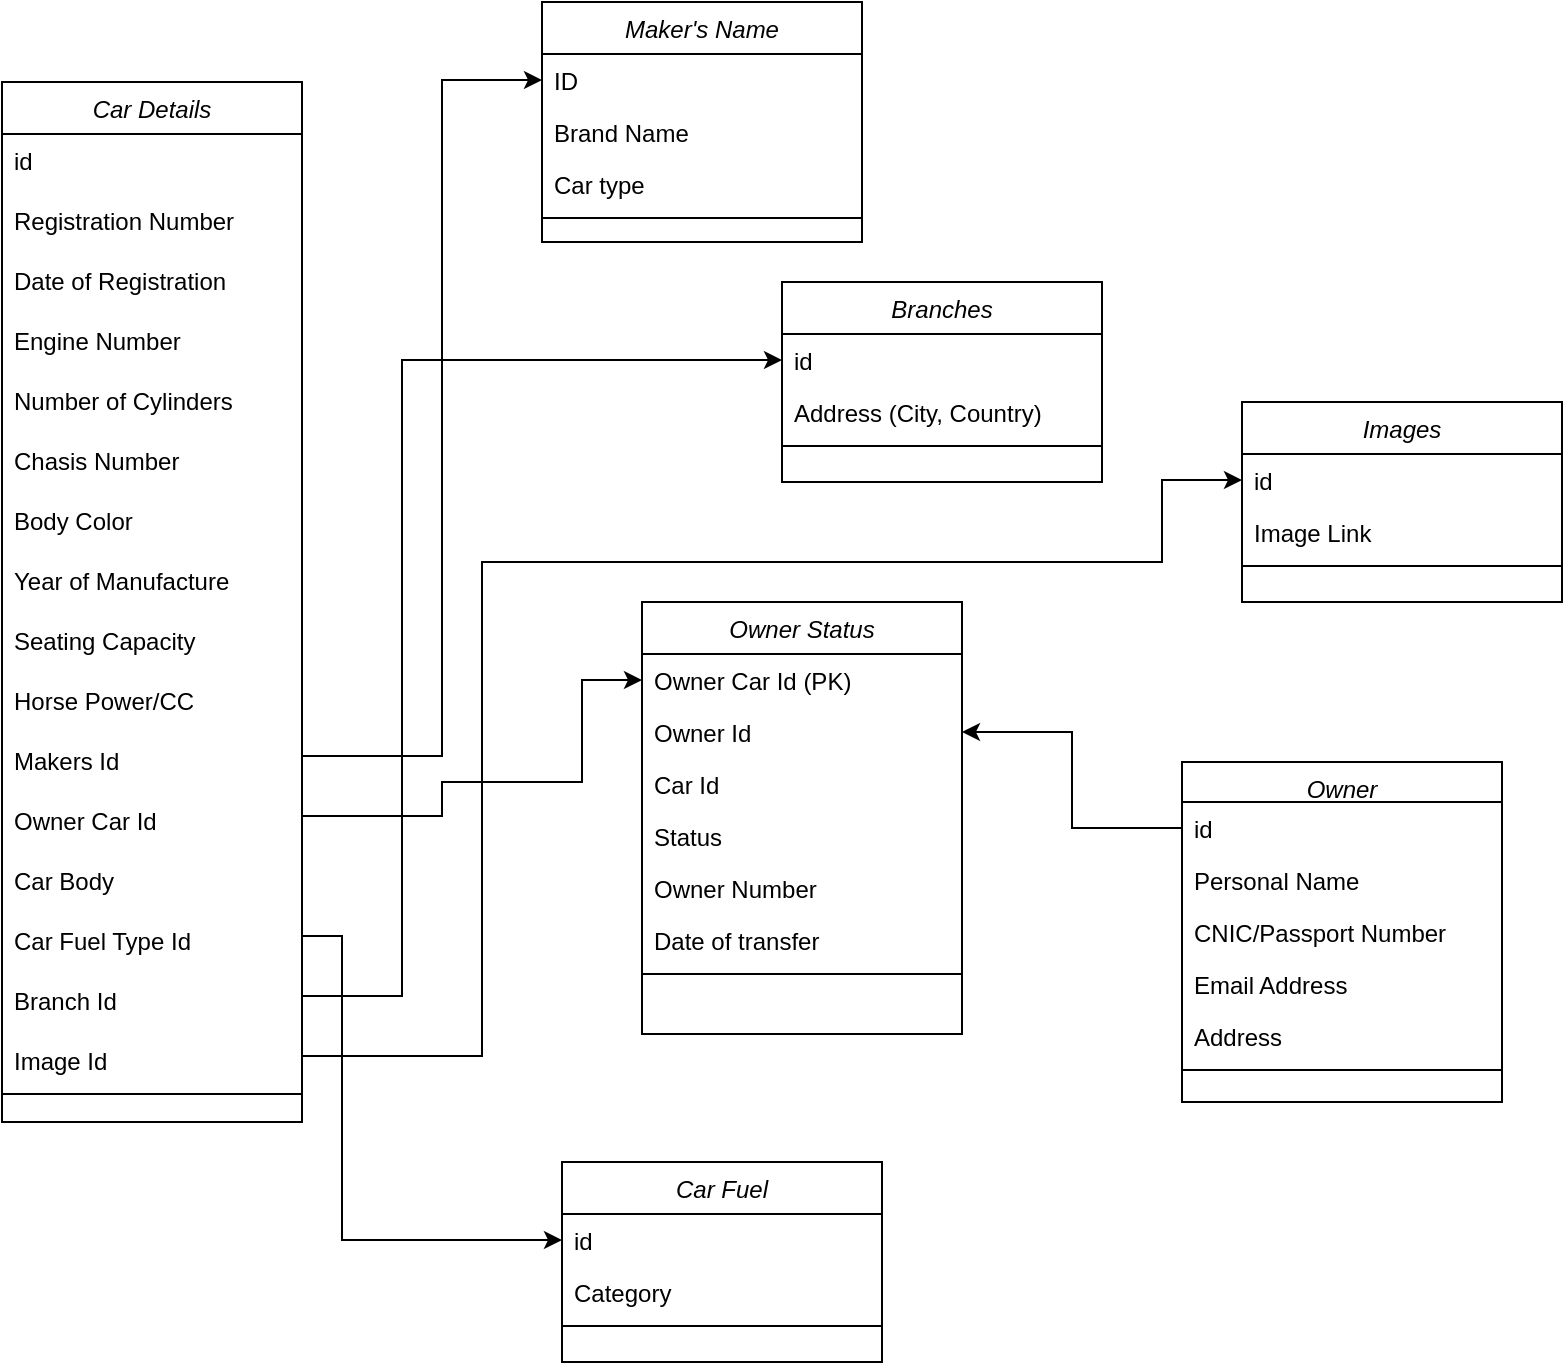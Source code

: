 <mxfile version="16.5.6" type="google"><diagram id="z8k_RgeGdZeduPFD4hUR" name="Page-1"><mxGraphModel dx="1597" dy="878" grid="1" gridSize="10" guides="1" tooltips="1" connect="1" arrows="1" fold="1" page="1" pageScale="1" pageWidth="850" pageHeight="1100" math="0" shadow="0"><root><mxCell id="0"/><mxCell id="1" parent="0"/><mxCell id="DzdeSSc_VJlLyanyhVsE-2" value="Car Details" style="swimlane;fontStyle=2;align=center;verticalAlign=top;childLayout=stackLayout;horizontal=1;startSize=26;horizontalStack=0;resizeParent=1;resizeLast=0;collapsible=1;marginBottom=0;rounded=0;shadow=0;strokeWidth=1;" vertex="1" parent="1"><mxGeometry x="30" y="100" width="150" height="520" as="geometry"><mxRectangle x="220" y="120" width="160" height="26" as="alternateBounds"/></mxGeometry></mxCell><mxCell id="DzdeSSc_VJlLyanyhVsE-3" value="id" style="text;align=left;verticalAlign=top;spacingLeft=4;spacingRight=4;overflow=hidden;rotatable=0;points=[[0,0.5],[1,0.5]];portConstraint=eastwest;" vertex="1" parent="DzdeSSc_VJlLyanyhVsE-2"><mxGeometry y="26" width="150" height="26" as="geometry"/></mxCell><mxCell id="DzdeSSc_VJlLyanyhVsE-25" value="Registration Number" style="text;html=1;strokeColor=none;fillColor=none;align=left;verticalAlign=top;whiteSpace=wrap;rounded=0;spacing=6;" vertex="1" parent="DzdeSSc_VJlLyanyhVsE-2"><mxGeometry y="52" width="150" height="30" as="geometry"/></mxCell><mxCell id="DzdeSSc_VJlLyanyhVsE-10" value="Date of Registration" style="text;html=1;strokeColor=none;fillColor=none;align=left;verticalAlign=top;whiteSpace=wrap;rounded=0;spacing=6;" vertex="1" parent="DzdeSSc_VJlLyanyhVsE-2"><mxGeometry y="82" width="150" height="30" as="geometry"/></mxCell><mxCell id="DzdeSSc_VJlLyanyhVsE-24" value="Engine Number" style="text;html=1;strokeColor=none;fillColor=none;align=left;verticalAlign=top;whiteSpace=wrap;rounded=0;spacing=6;" vertex="1" parent="DzdeSSc_VJlLyanyhVsE-2"><mxGeometry y="112" width="150" height="30" as="geometry"/></mxCell><mxCell id="DzdeSSc_VJlLyanyhVsE-9" value="Number of Cylinders" style="text;html=1;strokeColor=none;fillColor=none;align=left;verticalAlign=top;whiteSpace=wrap;rounded=0;spacing=6;" vertex="1" parent="DzdeSSc_VJlLyanyhVsE-2"><mxGeometry y="142" width="150" height="30" as="geometry"/></mxCell><mxCell id="DzdeSSc_VJlLyanyhVsE-12" value="Chasis Number" style="text;html=1;strokeColor=none;fillColor=none;align=left;verticalAlign=top;whiteSpace=wrap;rounded=0;spacing=6;" vertex="1" parent="DzdeSSc_VJlLyanyhVsE-2"><mxGeometry y="172" width="150" height="30" as="geometry"/></mxCell><mxCell id="DzdeSSc_VJlLyanyhVsE-13" value="Body Color" style="text;html=1;strokeColor=none;fillColor=none;align=left;verticalAlign=top;whiteSpace=wrap;rounded=0;spacing=6;" vertex="1" parent="DzdeSSc_VJlLyanyhVsE-2"><mxGeometry y="202" width="150" height="30" as="geometry"/></mxCell><mxCell id="DzdeSSc_VJlLyanyhVsE-15" value="Year of Manufacture" style="text;html=1;strokeColor=none;fillColor=none;align=left;verticalAlign=top;whiteSpace=wrap;rounded=0;spacing=6;" vertex="1" parent="DzdeSSc_VJlLyanyhVsE-2"><mxGeometry y="232" width="150" height="30" as="geometry"/></mxCell><mxCell id="DzdeSSc_VJlLyanyhVsE-16" value="Seating Capacity" style="text;html=1;strokeColor=none;fillColor=none;align=left;verticalAlign=top;whiteSpace=wrap;rounded=0;spacing=6;" vertex="1" parent="DzdeSSc_VJlLyanyhVsE-2"><mxGeometry y="262" width="150" height="30" as="geometry"/></mxCell><mxCell id="DzdeSSc_VJlLyanyhVsE-17" value="Horse Power/CC" style="text;html=1;strokeColor=none;fillColor=none;align=left;verticalAlign=top;whiteSpace=wrap;rounded=0;spacing=6;" vertex="1" parent="DzdeSSc_VJlLyanyhVsE-2"><mxGeometry y="292" width="150" height="30" as="geometry"/></mxCell><mxCell id="DzdeSSc_VJlLyanyhVsE-14" value="Makers Id" style="text;html=1;strokeColor=none;fillColor=none;align=left;verticalAlign=top;whiteSpace=wrap;rounded=0;spacing=6;" vertex="1" parent="DzdeSSc_VJlLyanyhVsE-2"><mxGeometry y="322" width="150" height="30" as="geometry"/></mxCell><mxCell id="DzdeSSc_VJlLyanyhVsE-11" value="Owner Car Id" style="text;html=1;strokeColor=none;fillColor=none;align=left;verticalAlign=top;whiteSpace=wrap;rounded=0;spacing=6;" vertex="1" parent="DzdeSSc_VJlLyanyhVsE-2"><mxGeometry y="352" width="150" height="30" as="geometry"/></mxCell><mxCell id="DzdeSSc_VJlLyanyhVsE-21" value="Car Body" style="text;html=1;strokeColor=none;fillColor=none;align=left;verticalAlign=top;whiteSpace=wrap;rounded=0;spacing=6;" vertex="1" parent="DzdeSSc_VJlLyanyhVsE-2"><mxGeometry y="382" width="150" height="30" as="geometry"/></mxCell><mxCell id="DzdeSSc_VJlLyanyhVsE-22" value="Car Fuel Type Id" style="text;html=1;strokeColor=none;fillColor=none;align=left;verticalAlign=top;whiteSpace=wrap;rounded=0;spacing=6;" vertex="1" parent="DzdeSSc_VJlLyanyhVsE-2"><mxGeometry y="412" width="150" height="30" as="geometry"/></mxCell><mxCell id="DzdeSSc_VJlLyanyhVsE-20" value="Branch Id" style="text;html=1;strokeColor=none;fillColor=none;align=left;verticalAlign=top;whiteSpace=wrap;rounded=0;spacing=6;" vertex="1" parent="DzdeSSc_VJlLyanyhVsE-2"><mxGeometry y="442" width="150" height="30" as="geometry"/></mxCell><mxCell id="DzdeSSc_VJlLyanyhVsE-23" value="Image Id" style="text;html=1;strokeColor=none;fillColor=none;align=left;verticalAlign=top;whiteSpace=wrap;rounded=0;spacing=6;" vertex="1" parent="DzdeSSc_VJlLyanyhVsE-2"><mxGeometry y="472" width="150" height="30" as="geometry"/></mxCell><mxCell id="DzdeSSc_VJlLyanyhVsE-6" value="" style="line;html=1;strokeWidth=1;align=left;verticalAlign=middle;spacingTop=-1;spacingLeft=3;spacingRight=3;rotatable=0;labelPosition=right;points=[];portConstraint=eastwest;" vertex="1" parent="DzdeSSc_VJlLyanyhVsE-2"><mxGeometry y="502" width="150" height="8" as="geometry"/></mxCell><mxCell id="DzdeSSc_VJlLyanyhVsE-28" value="Maker's Name" style="swimlane;fontStyle=2;align=center;verticalAlign=top;childLayout=stackLayout;horizontal=1;startSize=26;horizontalStack=0;resizeParent=1;resizeLast=0;collapsible=1;marginBottom=0;rounded=0;shadow=0;strokeWidth=1;" vertex="1" parent="1"><mxGeometry x="300" y="60" width="160" height="120" as="geometry"><mxRectangle x="220" y="120" width="160" height="26" as="alternateBounds"/></mxGeometry></mxCell><mxCell id="DzdeSSc_VJlLyanyhVsE-29" value="ID" style="text;align=left;verticalAlign=top;spacingLeft=4;spacingRight=4;overflow=hidden;rotatable=0;points=[[0,0.5],[1,0.5]];portConstraint=eastwest;" vertex="1" parent="DzdeSSc_VJlLyanyhVsE-28"><mxGeometry y="26" width="160" height="26" as="geometry"/></mxCell><mxCell id="DzdeSSc_VJlLyanyhVsE-30" value="Brand Name" style="text;align=left;verticalAlign=top;spacingLeft=4;spacingRight=4;overflow=hidden;rotatable=0;points=[[0,0.5],[1,0.5]];portConstraint=eastwest;rounded=0;shadow=0;html=0;" vertex="1" parent="DzdeSSc_VJlLyanyhVsE-28"><mxGeometry y="52" width="160" height="26" as="geometry"/></mxCell><mxCell id="DzdeSSc_VJlLyanyhVsE-31" value="Car type" style="text;align=left;verticalAlign=top;spacingLeft=4;spacingRight=4;overflow=hidden;rotatable=0;points=[[0,0.5],[1,0.5]];portConstraint=eastwest;rounded=0;shadow=0;html=0;" vertex="1" parent="DzdeSSc_VJlLyanyhVsE-28"><mxGeometry y="78" width="160" height="26" as="geometry"/></mxCell><mxCell id="DzdeSSc_VJlLyanyhVsE-32" value="" style="line;html=1;strokeWidth=1;align=left;verticalAlign=middle;spacingTop=-1;spacingLeft=3;spacingRight=3;rotatable=0;labelPosition=right;points=[];portConstraint=eastwest;" vertex="1" parent="DzdeSSc_VJlLyanyhVsE-28"><mxGeometry y="104" width="160" height="8" as="geometry"/></mxCell><mxCell id="DzdeSSc_VJlLyanyhVsE-34" value="Branches" style="swimlane;fontStyle=2;align=center;verticalAlign=top;childLayout=stackLayout;horizontal=1;startSize=26;horizontalStack=0;resizeParent=1;resizeLast=0;collapsible=1;marginBottom=0;rounded=0;shadow=0;strokeWidth=1;" vertex="1" parent="1"><mxGeometry x="420" y="200" width="160" height="100" as="geometry"><mxRectangle x="220" y="120" width="160" height="26" as="alternateBounds"/></mxGeometry></mxCell><mxCell id="DzdeSSc_VJlLyanyhVsE-35" value="id" style="text;align=left;verticalAlign=top;spacingLeft=4;spacingRight=4;overflow=hidden;rotatable=0;points=[[0,0.5],[1,0.5]];portConstraint=eastwest;" vertex="1" parent="DzdeSSc_VJlLyanyhVsE-34"><mxGeometry y="26" width="160" height="26" as="geometry"/></mxCell><mxCell id="DzdeSSc_VJlLyanyhVsE-36" value="Address (City, Country)" style="text;align=left;verticalAlign=top;spacingLeft=4;spacingRight=4;overflow=hidden;rotatable=0;points=[[0,0.5],[1,0.5]];portConstraint=eastwest;rounded=0;shadow=0;html=0;" vertex="1" parent="DzdeSSc_VJlLyanyhVsE-34"><mxGeometry y="52" width="160" height="26" as="geometry"/></mxCell><mxCell id="DzdeSSc_VJlLyanyhVsE-38" value="" style="line;html=1;strokeWidth=1;align=left;verticalAlign=middle;spacingTop=-1;spacingLeft=3;spacingRight=3;rotatable=0;labelPosition=right;points=[];portConstraint=eastwest;" vertex="1" parent="DzdeSSc_VJlLyanyhVsE-34"><mxGeometry y="78" width="160" height="8" as="geometry"/></mxCell><mxCell id="DzdeSSc_VJlLyanyhVsE-40" value="Images" style="swimlane;fontStyle=2;align=center;verticalAlign=top;childLayout=stackLayout;horizontal=1;startSize=26;horizontalStack=0;resizeParent=1;resizeLast=0;collapsible=1;marginBottom=0;rounded=0;shadow=0;strokeWidth=1;" vertex="1" parent="1"><mxGeometry x="650" y="260" width="160" height="100" as="geometry"><mxRectangle x="220" y="120" width="160" height="26" as="alternateBounds"/></mxGeometry></mxCell><mxCell id="DzdeSSc_VJlLyanyhVsE-41" value="id" style="text;align=left;verticalAlign=top;spacingLeft=4;spacingRight=4;overflow=hidden;rotatable=0;points=[[0,0.5],[1,0.5]];portConstraint=eastwest;" vertex="1" parent="DzdeSSc_VJlLyanyhVsE-40"><mxGeometry y="26" width="160" height="26" as="geometry"/></mxCell><mxCell id="DzdeSSc_VJlLyanyhVsE-42" value="Image Link" style="text;align=left;verticalAlign=top;spacingLeft=4;spacingRight=4;overflow=hidden;rotatable=0;points=[[0,0.5],[1,0.5]];portConstraint=eastwest;rounded=0;shadow=0;html=0;" vertex="1" parent="DzdeSSc_VJlLyanyhVsE-40"><mxGeometry y="52" width="160" height="26" as="geometry"/></mxCell><mxCell id="DzdeSSc_VJlLyanyhVsE-44" value="" style="line;html=1;strokeWidth=1;align=left;verticalAlign=middle;spacingTop=-1;spacingLeft=3;spacingRight=3;rotatable=0;labelPosition=right;points=[];portConstraint=eastwest;" vertex="1" parent="DzdeSSc_VJlLyanyhVsE-40"><mxGeometry y="78" width="160" height="8" as="geometry"/></mxCell><mxCell id="DzdeSSc_VJlLyanyhVsE-46" value="Car Fuel" style="swimlane;fontStyle=2;align=center;verticalAlign=top;childLayout=stackLayout;horizontal=1;startSize=26;horizontalStack=0;resizeParent=1;resizeLast=0;collapsible=1;marginBottom=0;rounded=0;shadow=0;strokeWidth=1;" vertex="1" parent="1"><mxGeometry x="310" y="640" width="160" height="100" as="geometry"><mxRectangle x="220" y="120" width="160" height="26" as="alternateBounds"/></mxGeometry></mxCell><mxCell id="DzdeSSc_VJlLyanyhVsE-47" value="id" style="text;align=left;verticalAlign=top;spacingLeft=4;spacingRight=4;overflow=hidden;rotatable=0;points=[[0,0.5],[1,0.5]];portConstraint=eastwest;" vertex="1" parent="DzdeSSc_VJlLyanyhVsE-46"><mxGeometry y="26" width="160" height="26" as="geometry"/></mxCell><mxCell id="DzdeSSc_VJlLyanyhVsE-48" value="Category" style="text;align=left;verticalAlign=top;spacingLeft=4;spacingRight=4;overflow=hidden;rotatable=0;points=[[0,0.5],[1,0.5]];portConstraint=eastwest;rounded=0;shadow=0;html=0;" vertex="1" parent="DzdeSSc_VJlLyanyhVsE-46"><mxGeometry y="52" width="160" height="26" as="geometry"/></mxCell><mxCell id="DzdeSSc_VJlLyanyhVsE-50" value="" style="line;html=1;strokeWidth=1;align=left;verticalAlign=middle;spacingTop=-1;spacingLeft=3;spacingRight=3;rotatable=0;labelPosition=right;points=[];portConstraint=eastwest;" vertex="1" parent="DzdeSSc_VJlLyanyhVsE-46"><mxGeometry y="78" width="160" height="8" as="geometry"/></mxCell><mxCell id="DzdeSSc_VJlLyanyhVsE-52" value="Owner" style="swimlane;fontStyle=2;align=center;verticalAlign=top;childLayout=stackLayout;horizontal=1;startSize=20;horizontalStack=0;resizeParent=1;resizeLast=0;collapsible=1;marginBottom=0;rounded=0;shadow=0;strokeWidth=1;" vertex="1" parent="1"><mxGeometry x="620" y="440" width="160" height="170" as="geometry"><mxRectangle x="220" y="120" width="160" height="26" as="alternateBounds"/></mxGeometry></mxCell><mxCell id="DzdeSSc_VJlLyanyhVsE-53" value="id" style="text;align=left;verticalAlign=top;spacingLeft=4;spacingRight=4;overflow=hidden;rotatable=0;points=[[0,0.5],[1,0.5]];portConstraint=eastwest;" vertex="1" parent="DzdeSSc_VJlLyanyhVsE-52"><mxGeometry y="20" width="160" height="26" as="geometry"/></mxCell><mxCell id="DzdeSSc_VJlLyanyhVsE-54" value="Personal Name" style="text;align=left;verticalAlign=top;spacingLeft=4;spacingRight=4;overflow=hidden;rotatable=0;points=[[0,0.5],[1,0.5]];portConstraint=eastwest;rounded=0;shadow=0;html=0;" vertex="1" parent="DzdeSSc_VJlLyanyhVsE-52"><mxGeometry y="46" width="160" height="26" as="geometry"/></mxCell><mxCell id="DzdeSSc_VJlLyanyhVsE-59" value="CNIC/Passport Number" style="text;align=left;verticalAlign=top;spacingLeft=4;spacingRight=4;overflow=hidden;rotatable=0;points=[[0,0.5],[1,0.5]];portConstraint=eastwest;rounded=0;shadow=0;html=0;" vertex="1" parent="DzdeSSc_VJlLyanyhVsE-52"><mxGeometry y="72" width="160" height="26" as="geometry"/></mxCell><mxCell id="DzdeSSc_VJlLyanyhVsE-55" value="Email Address" style="text;align=left;verticalAlign=top;spacingLeft=4;spacingRight=4;overflow=hidden;rotatable=0;points=[[0,0.5],[1,0.5]];portConstraint=eastwest;rounded=0;shadow=0;html=0;" vertex="1" parent="DzdeSSc_VJlLyanyhVsE-52"><mxGeometry y="98" width="160" height="26" as="geometry"/></mxCell><mxCell id="DzdeSSc_VJlLyanyhVsE-58" value="Address" style="text;align=left;verticalAlign=top;spacingLeft=4;spacingRight=4;overflow=hidden;rotatable=0;points=[[0,0.5],[1,0.5]];portConstraint=eastwest;rounded=0;shadow=0;html=0;" vertex="1" parent="DzdeSSc_VJlLyanyhVsE-52"><mxGeometry y="124" width="160" height="26" as="geometry"/></mxCell><mxCell id="DzdeSSc_VJlLyanyhVsE-56" value="" style="line;html=1;strokeWidth=1;align=left;verticalAlign=middle;spacingTop=-1;spacingLeft=3;spacingRight=3;rotatable=0;labelPosition=right;points=[];portConstraint=eastwest;" vertex="1" parent="DzdeSSc_VJlLyanyhVsE-52"><mxGeometry y="150" width="160" height="8" as="geometry"/></mxCell><mxCell id="DzdeSSc_VJlLyanyhVsE-60" value="Owner Status" style="swimlane;fontStyle=2;align=center;verticalAlign=top;childLayout=stackLayout;horizontal=1;startSize=26;horizontalStack=0;resizeParent=1;resizeLast=0;collapsible=1;marginBottom=0;rounded=0;shadow=0;strokeWidth=1;" vertex="1" parent="1"><mxGeometry x="350" y="360" width="160" height="216" as="geometry"><mxRectangle x="220" y="120" width="160" height="26" as="alternateBounds"/></mxGeometry></mxCell><mxCell id="DzdeSSc_VJlLyanyhVsE-61" value="Owner Car Id (PK)" style="text;align=left;verticalAlign=top;spacingLeft=4;spacingRight=4;overflow=hidden;rotatable=0;points=[[0,0.5],[1,0.5]];portConstraint=eastwest;" vertex="1" parent="DzdeSSc_VJlLyanyhVsE-60"><mxGeometry y="26" width="160" height="26" as="geometry"/></mxCell><mxCell id="DzdeSSc_VJlLyanyhVsE-62" value="Owner Id" style="text;align=left;verticalAlign=top;spacingLeft=4;spacingRight=4;overflow=hidden;rotatable=0;points=[[0,0.5],[1,0.5]];portConstraint=eastwest;rounded=0;shadow=0;html=0;" vertex="1" parent="DzdeSSc_VJlLyanyhVsE-60"><mxGeometry y="52" width="160" height="26" as="geometry"/></mxCell><mxCell id="DzdeSSc_VJlLyanyhVsE-63" value="Car Id" style="text;align=left;verticalAlign=top;spacingLeft=4;spacingRight=4;overflow=hidden;rotatable=0;points=[[0,0.5],[1,0.5]];portConstraint=eastwest;rounded=0;shadow=0;html=0;" vertex="1" parent="DzdeSSc_VJlLyanyhVsE-60"><mxGeometry y="78" width="160" height="26" as="geometry"/></mxCell><mxCell id="DzdeSSc_VJlLyanyhVsE-66" value="Status" style="text;align=left;verticalAlign=top;spacingLeft=4;spacingRight=4;overflow=hidden;rotatable=0;points=[[0,0.5],[1,0.5]];portConstraint=eastwest;rounded=0;shadow=0;html=0;" vertex="1" parent="DzdeSSc_VJlLyanyhVsE-60"><mxGeometry y="104" width="160" height="26" as="geometry"/></mxCell><mxCell id="DzdeSSc_VJlLyanyhVsE-67" value="Owner Number" style="text;align=left;verticalAlign=top;spacingLeft=4;spacingRight=4;overflow=hidden;rotatable=0;points=[[0,0.5],[1,0.5]];portConstraint=eastwest;rounded=0;shadow=0;html=0;" vertex="1" parent="DzdeSSc_VJlLyanyhVsE-60"><mxGeometry y="130" width="160" height="26" as="geometry"/></mxCell><mxCell id="DzdeSSc_VJlLyanyhVsE-68" value="Date of transfer" style="text;align=left;verticalAlign=top;spacingLeft=4;spacingRight=4;overflow=hidden;rotatable=0;points=[[0,0.5],[1,0.5]];portConstraint=eastwest;rounded=0;shadow=0;html=0;" vertex="1" parent="DzdeSSc_VJlLyanyhVsE-60"><mxGeometry y="156" width="160" height="26" as="geometry"/></mxCell><mxCell id="DzdeSSc_VJlLyanyhVsE-64" value="" style="line;html=1;strokeWidth=1;align=left;verticalAlign=middle;spacingTop=-1;spacingLeft=3;spacingRight=3;rotatable=0;labelPosition=right;points=[];portConstraint=eastwest;" vertex="1" parent="DzdeSSc_VJlLyanyhVsE-60"><mxGeometry y="182" width="160" height="8" as="geometry"/></mxCell><mxCell id="DzdeSSc_VJlLyanyhVsE-91" style="edgeStyle=orthogonalEdgeStyle;rounded=0;orthogonalLoop=1;jettySize=auto;html=1;" edge="1" parent="1" source="DzdeSSc_VJlLyanyhVsE-14" target="DzdeSSc_VJlLyanyhVsE-29"><mxGeometry relative="1" as="geometry"><Array as="points"><mxPoint x="250" y="437"/><mxPoint x="250" y="99"/></Array></mxGeometry></mxCell><mxCell id="DzdeSSc_VJlLyanyhVsE-92" style="edgeStyle=orthogonalEdgeStyle;rounded=0;orthogonalLoop=1;jettySize=auto;html=1;entryX=0;entryY=0.5;entryDx=0;entryDy=0;" edge="1" parent="1" source="DzdeSSc_VJlLyanyhVsE-22" target="DzdeSSc_VJlLyanyhVsE-47"><mxGeometry relative="1" as="geometry"><Array as="points"><mxPoint x="200" y="527"/><mxPoint x="200" y="679"/></Array></mxGeometry></mxCell><mxCell id="DzdeSSc_VJlLyanyhVsE-93" style="edgeStyle=orthogonalEdgeStyle;rounded=0;orthogonalLoop=1;jettySize=auto;html=1;entryX=0;entryY=0.5;entryDx=0;entryDy=0;" edge="1" parent="1" source="DzdeSSc_VJlLyanyhVsE-20" target="DzdeSSc_VJlLyanyhVsE-35"><mxGeometry relative="1" as="geometry"><Array as="points"><mxPoint x="230" y="557"/><mxPoint x="230" y="239"/></Array></mxGeometry></mxCell><mxCell id="DzdeSSc_VJlLyanyhVsE-94" style="edgeStyle=orthogonalEdgeStyle;rounded=0;orthogonalLoop=1;jettySize=auto;html=1;entryX=0;entryY=0.5;entryDx=0;entryDy=0;" edge="1" parent="1" source="DzdeSSc_VJlLyanyhVsE-23" target="DzdeSSc_VJlLyanyhVsE-41"><mxGeometry relative="1" as="geometry"><Array as="points"><mxPoint x="270" y="587"/><mxPoint x="270" y="340"/><mxPoint x="610" y="340"/><mxPoint x="610" y="299"/></Array></mxGeometry></mxCell><mxCell id="DzdeSSc_VJlLyanyhVsE-95" style="edgeStyle=orthogonalEdgeStyle;rounded=0;orthogonalLoop=1;jettySize=auto;html=1;entryX=0;entryY=0.5;entryDx=0;entryDy=0;" edge="1" parent="1" source="DzdeSSc_VJlLyanyhVsE-11" target="DzdeSSc_VJlLyanyhVsE-61"><mxGeometry relative="1" as="geometry"><Array as="points"><mxPoint x="250" y="467"/><mxPoint x="250" y="450"/><mxPoint x="320" y="450"/><mxPoint x="320" y="399"/></Array></mxGeometry></mxCell><mxCell id="DzdeSSc_VJlLyanyhVsE-96" style="edgeStyle=orthogonalEdgeStyle;rounded=0;orthogonalLoop=1;jettySize=auto;html=1;entryX=1;entryY=0.5;entryDx=0;entryDy=0;" edge="1" parent="1" source="DzdeSSc_VJlLyanyhVsE-53" target="DzdeSSc_VJlLyanyhVsE-62"><mxGeometry relative="1" as="geometry"/></mxCell></root></mxGraphModel></diagram></mxfile>